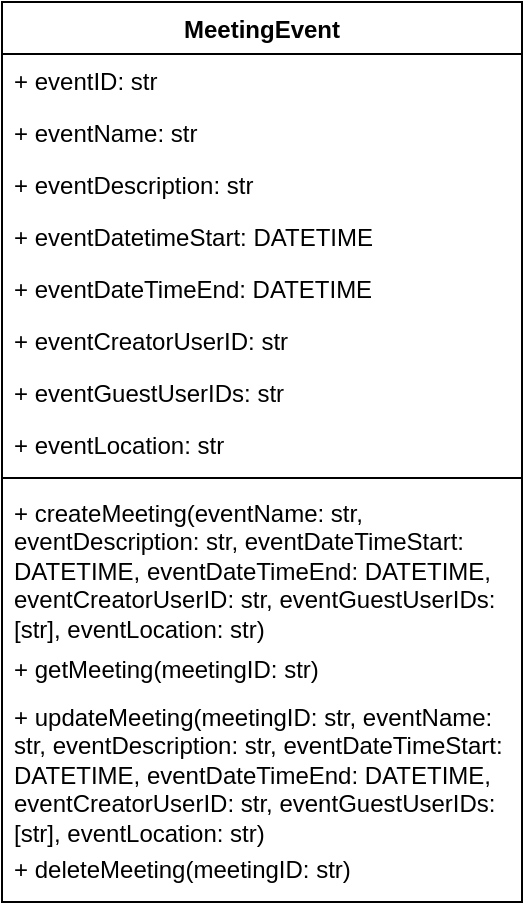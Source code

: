 <mxfile version="24.7.17">
  <diagram name="Page-1" id="zoOMBd50bS2CDTISRD_s">
    <mxGraphModel dx="830" dy="480" grid="1" gridSize="10" guides="1" tooltips="1" connect="1" arrows="1" fold="1" page="1" pageScale="1" pageWidth="850" pageHeight="1100" math="0" shadow="0">
      <root>
        <mxCell id="0" />
        <mxCell id="1" parent="0" />
        <mxCell id="lnN-b4wgvU-clum1er4U-1" value="MeetingEvent" style="swimlane;fontStyle=1;align=center;verticalAlign=top;childLayout=stackLayout;horizontal=1;startSize=26;horizontalStack=0;resizeParent=1;resizeParentMax=0;resizeLast=0;collapsible=1;marginBottom=0;whiteSpace=wrap;html=1;" vertex="1" parent="1">
          <mxGeometry x="260" y="90" width="260" height="450" as="geometry" />
        </mxCell>
        <mxCell id="lnN-b4wgvU-clum1er4U-12" value="+ eventID: str" style="text;strokeColor=none;fillColor=none;align=left;verticalAlign=top;spacingLeft=4;spacingRight=4;overflow=hidden;rotatable=0;points=[[0,0.5],[1,0.5]];portConstraint=eastwest;whiteSpace=wrap;html=1;" vertex="1" parent="lnN-b4wgvU-clum1er4U-1">
          <mxGeometry y="26" width="260" height="26" as="geometry" />
        </mxCell>
        <mxCell id="lnN-b4wgvU-clum1er4U-2" value="+ eventName: str" style="text;strokeColor=none;fillColor=none;align=left;verticalAlign=top;spacingLeft=4;spacingRight=4;overflow=hidden;rotatable=0;points=[[0,0.5],[1,0.5]];portConstraint=eastwest;whiteSpace=wrap;html=1;" vertex="1" parent="lnN-b4wgvU-clum1er4U-1">
          <mxGeometry y="52" width="260" height="26" as="geometry" />
        </mxCell>
        <mxCell id="lnN-b4wgvU-clum1er4U-15" value="+ eventDescription: str" style="text;strokeColor=none;fillColor=none;align=left;verticalAlign=top;spacingLeft=4;spacingRight=4;overflow=hidden;rotatable=0;points=[[0,0.5],[1,0.5]];portConstraint=eastwest;whiteSpace=wrap;html=1;" vertex="1" parent="lnN-b4wgvU-clum1er4U-1">
          <mxGeometry y="78" width="260" height="26" as="geometry" />
        </mxCell>
        <mxCell id="lnN-b4wgvU-clum1er4U-5" value="+ eventDatetimeStart: DATETIME" style="text;strokeColor=none;fillColor=none;align=left;verticalAlign=top;spacingLeft=4;spacingRight=4;overflow=hidden;rotatable=0;points=[[0,0.5],[1,0.5]];portConstraint=eastwest;whiteSpace=wrap;html=1;" vertex="1" parent="lnN-b4wgvU-clum1er4U-1">
          <mxGeometry y="104" width="260" height="26" as="geometry" />
        </mxCell>
        <mxCell id="lnN-b4wgvU-clum1er4U-8" value="+ eventDateTimeEnd: DATETIME" style="text;strokeColor=none;fillColor=none;align=left;verticalAlign=top;spacingLeft=4;spacingRight=4;overflow=hidden;rotatable=0;points=[[0,0.5],[1,0.5]];portConstraint=eastwest;whiteSpace=wrap;html=1;" vertex="1" parent="lnN-b4wgvU-clum1er4U-1">
          <mxGeometry y="130" width="260" height="26" as="geometry" />
        </mxCell>
        <mxCell id="lnN-b4wgvU-clum1er4U-16" value="+ eventCreatorUserID: str" style="text;strokeColor=none;fillColor=none;align=left;verticalAlign=top;spacingLeft=4;spacingRight=4;overflow=hidden;rotatable=0;points=[[0,0.5],[1,0.5]];portConstraint=eastwest;whiteSpace=wrap;html=1;" vertex="1" parent="lnN-b4wgvU-clum1er4U-1">
          <mxGeometry y="156" width="260" height="26" as="geometry" />
        </mxCell>
        <mxCell id="lnN-b4wgvU-clum1er4U-9" value="+ eventGuestUserIDs: str" style="text;strokeColor=none;fillColor=none;align=left;verticalAlign=top;spacingLeft=4;spacingRight=4;overflow=hidden;rotatable=0;points=[[0,0.5],[1,0.5]];portConstraint=eastwest;whiteSpace=wrap;html=1;" vertex="1" parent="lnN-b4wgvU-clum1er4U-1">
          <mxGeometry y="182" width="260" height="26" as="geometry" />
        </mxCell>
        <mxCell id="lnN-b4wgvU-clum1er4U-7" value="+ eventLocation: str" style="text;strokeColor=none;fillColor=none;align=left;verticalAlign=top;spacingLeft=4;spacingRight=4;overflow=hidden;rotatable=0;points=[[0,0.5],[1,0.5]];portConstraint=eastwest;whiteSpace=wrap;html=1;" vertex="1" parent="lnN-b4wgvU-clum1er4U-1">
          <mxGeometry y="208" width="260" height="26" as="geometry" />
        </mxCell>
        <mxCell id="lnN-b4wgvU-clum1er4U-3" value="" style="line;strokeWidth=1;fillColor=none;align=left;verticalAlign=middle;spacingTop=-1;spacingLeft=3;spacingRight=3;rotatable=0;labelPosition=right;points=[];portConstraint=eastwest;strokeColor=inherit;" vertex="1" parent="lnN-b4wgvU-clum1er4U-1">
          <mxGeometry y="234" width="260" height="8" as="geometry" />
        </mxCell>
        <mxCell id="lnN-b4wgvU-clum1er4U-4" value="+ createMeeting(eventName: str, eventDescription: str,&amp;nbsp;eventDateTimeStart: DATETIME, eventDateTimeEnd: DATETIME, eventCreatorUserID: str, eventGuestUserIDs: [str], eventLocation: str)" style="text;strokeColor=none;fillColor=none;align=left;verticalAlign=top;spacingLeft=4;spacingRight=4;overflow=hidden;rotatable=0;points=[[0,0.5],[1,0.5]];portConstraint=eastwest;whiteSpace=wrap;html=1;" vertex="1" parent="lnN-b4wgvU-clum1er4U-1">
          <mxGeometry y="242" width="260" height="78" as="geometry" />
        </mxCell>
        <mxCell id="lnN-b4wgvU-clum1er4U-11" value="+ getMeeting(meetingID: str)" style="text;strokeColor=none;fillColor=none;align=left;verticalAlign=top;spacingLeft=4;spacingRight=4;overflow=hidden;rotatable=0;points=[[0,0.5],[1,0.5]];portConstraint=eastwest;whiteSpace=wrap;html=1;" vertex="1" parent="lnN-b4wgvU-clum1er4U-1">
          <mxGeometry y="320" width="260" height="24" as="geometry" />
        </mxCell>
        <mxCell id="lnN-b4wgvU-clum1er4U-13" value="+ updateMeeting(meetingID: str, eventName: str, eventDescription: str,&amp;nbsp;eventDateTimeStart: DATETIME, eventDateTimeEnd: DATETIME, eventCreatorUserID: str, eventGuestUserIDs: [str], eventLocation: str)" style="text;strokeColor=none;fillColor=none;align=left;verticalAlign=top;spacingLeft=4;spacingRight=4;overflow=hidden;rotatable=0;points=[[0,0.5],[1,0.5]];portConstraint=eastwest;whiteSpace=wrap;html=1;" vertex="1" parent="lnN-b4wgvU-clum1er4U-1">
          <mxGeometry y="344" width="260" height="76" as="geometry" />
        </mxCell>
        <mxCell id="lnN-b4wgvU-clum1er4U-14" value="+ deleteMeeting(meetingID: str)" style="text;strokeColor=none;fillColor=none;align=left;verticalAlign=top;spacingLeft=4;spacingRight=4;overflow=hidden;rotatable=0;points=[[0,0.5],[1,0.5]];portConstraint=eastwest;whiteSpace=wrap;html=1;" vertex="1" parent="lnN-b4wgvU-clum1er4U-1">
          <mxGeometry y="420" width="260" height="30" as="geometry" />
        </mxCell>
      </root>
    </mxGraphModel>
  </diagram>
</mxfile>
